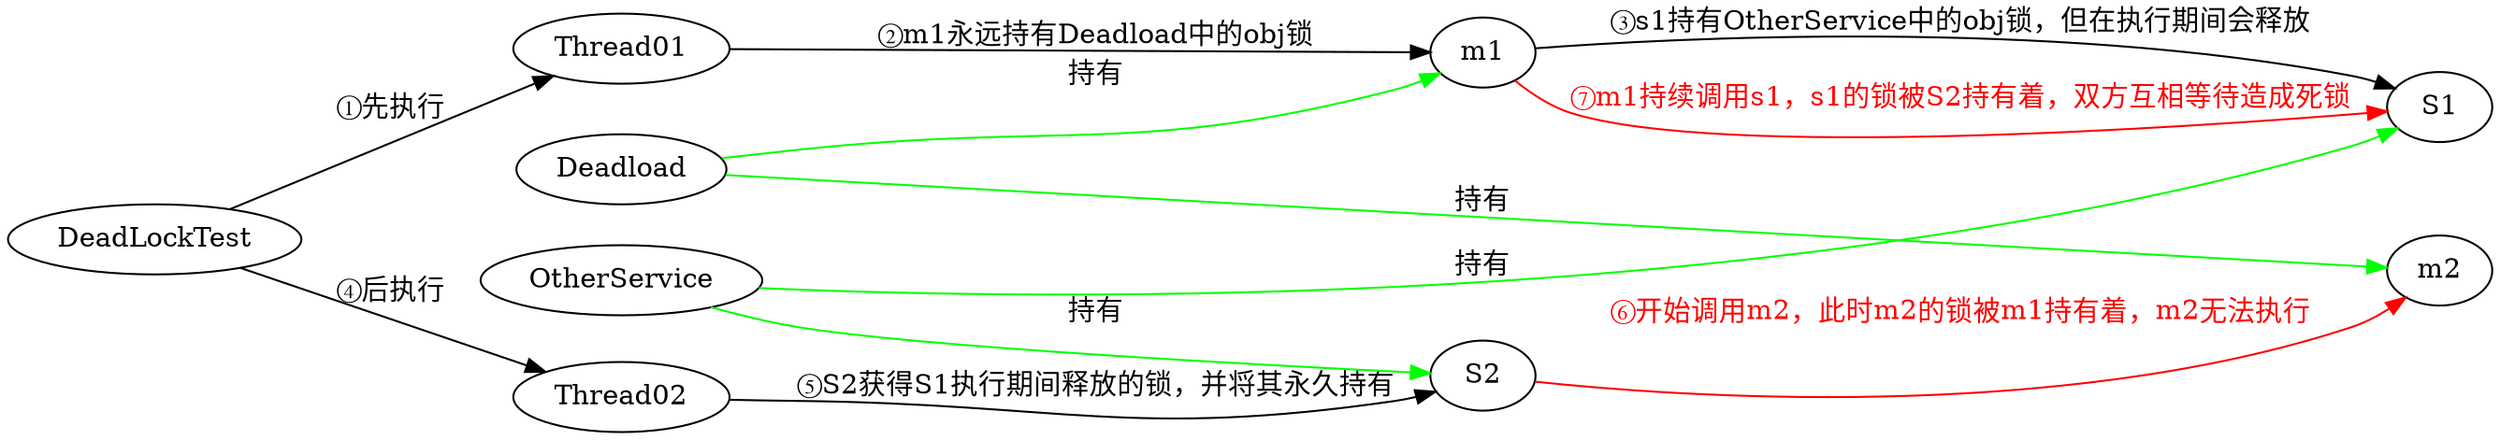 digraph{
    rankdir=LR
    DeadLockTest ->Thread01[label=①先执行]
    DeadLockTest ->Thread02[label=④后执行]

    Deadload->{m1,m2}[color=green label=持有]
    OtherService->{S1,S2} [color=green label=持有 ]
    Thread01->m1[label=②m1永远持有Deadload中的obj锁]
    m1->S1[label=③s1持有OtherService中的obj锁，但在执行期间会释放]
    Thread02->S2[label=⑤S2获得S1执行期间释放的锁，并将其永久持有]
    S2->m2[label=⑥开始调用m2，此时m2的锁被m1持有着，m2无法执行 color=red fontcolor=red]
    m1->S1[label=⑦m1持续调用s1，s1的锁被S2持有着，双方互相等待造成死锁 color=red fontcolor=red]


}